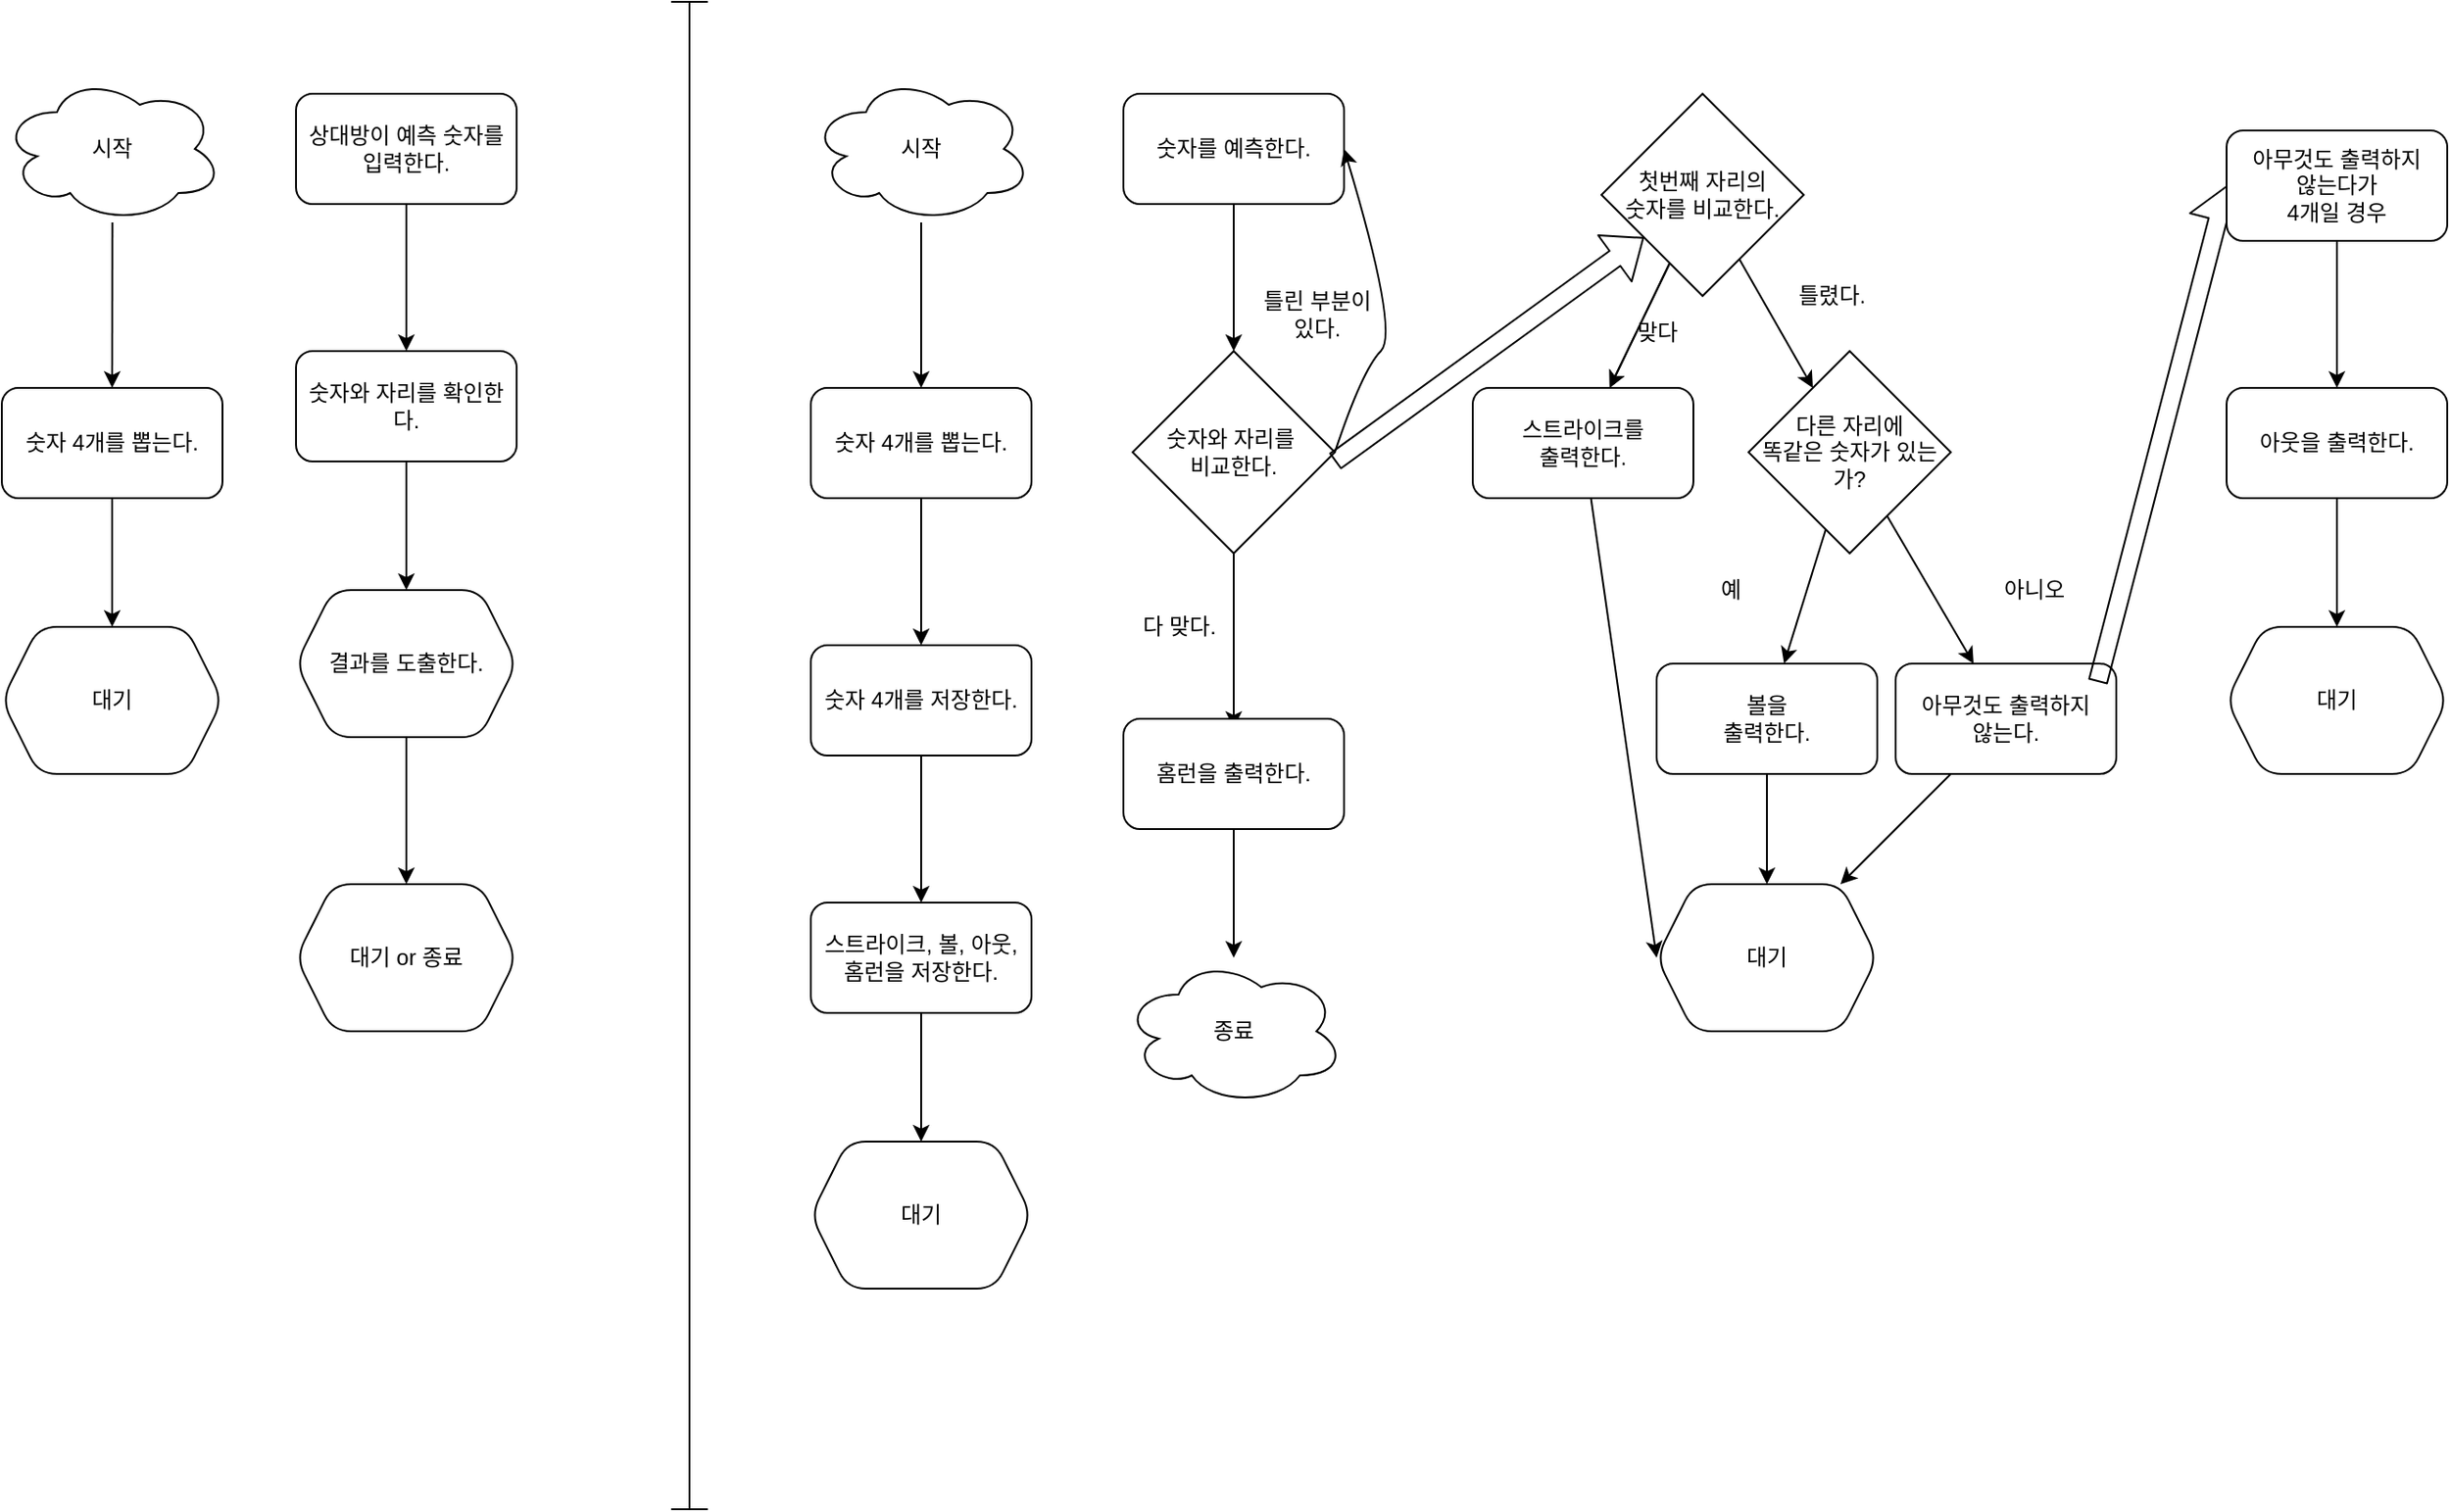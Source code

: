 <mxfile>
    <diagram id="o8k2ry04-RDx1UilzPFn" name="페이지-1">
        <mxGraphModel dx="976" dy="567" grid="1" gridSize="10" guides="1" tooltips="1" connect="1" arrows="1" fold="1" page="1" pageScale="1" pageWidth="827" pageHeight="1169" math="0" shadow="0">
            <root>
                <mxCell id="0"/>
                <mxCell id="1" parent="0"/>
                <mxCell id="4" value="" style="edgeStyle=none;html=1;" edge="1" parent="1" source="2" target="3">
                    <mxGeometry relative="1" as="geometry"/>
                </mxCell>
                <mxCell id="2" value="시작" style="ellipse;shape=cloud;whiteSpace=wrap;html=1;" vertex="1" parent="1">
                    <mxGeometry x="40" y="40" width="120" height="80" as="geometry"/>
                </mxCell>
                <mxCell id="6" value="" style="edgeStyle=none;html=1;" edge="1" parent="1" source="3" target="5">
                    <mxGeometry relative="1" as="geometry"/>
                </mxCell>
                <mxCell id="3" value="숫자 4개를 뽑는다." style="rounded=1;whiteSpace=wrap;html=1;" vertex="1" parent="1">
                    <mxGeometry x="40" y="210" width="120" height="60" as="geometry"/>
                </mxCell>
                <mxCell id="5" value="대기" style="shape=hexagon;perimeter=hexagonPerimeter2;whiteSpace=wrap;html=1;fixedSize=1;rounded=1;" vertex="1" parent="1">
                    <mxGeometry x="40" y="340" width="120" height="80" as="geometry"/>
                </mxCell>
                <mxCell id="9" value="" style="edgeStyle=none;html=1;" edge="1" parent="1" source="7" target="8">
                    <mxGeometry relative="1" as="geometry"/>
                </mxCell>
                <mxCell id="7" value="상대방이 예측 숫자를&lt;br&gt;입력한다." style="rounded=1;whiteSpace=wrap;html=1;" vertex="1" parent="1">
                    <mxGeometry x="200" y="50" width="120" height="60" as="geometry"/>
                </mxCell>
                <mxCell id="11" value="" style="edgeStyle=none;html=1;" edge="1" parent="1" source="8" target="10">
                    <mxGeometry relative="1" as="geometry"/>
                </mxCell>
                <mxCell id="8" value="숫자와 자리를 확인한다." style="rounded=1;whiteSpace=wrap;html=1;" vertex="1" parent="1">
                    <mxGeometry x="200" y="190" width="120" height="60" as="geometry"/>
                </mxCell>
                <mxCell id="13" value="" style="edgeStyle=none;html=1;" edge="1" parent="1" source="10" target="12">
                    <mxGeometry relative="1" as="geometry"/>
                </mxCell>
                <mxCell id="10" value="결과를 도출한다." style="shape=hexagon;perimeter=hexagonPerimeter2;whiteSpace=wrap;html=1;fixedSize=1;rounded=1;" vertex="1" parent="1">
                    <mxGeometry x="200" y="320" width="120" height="80" as="geometry"/>
                </mxCell>
                <mxCell id="12" value="대기 or 종료" style="shape=hexagon;perimeter=hexagonPerimeter2;whiteSpace=wrap;html=1;fixedSize=1;rounded=1;" vertex="1" parent="1">
                    <mxGeometry x="200" y="480" width="120" height="80" as="geometry"/>
                </mxCell>
                <mxCell id="14" value="" style="shape=crossbar;whiteSpace=wrap;html=1;rounded=1;direction=south;" vertex="1" parent="1">
                    <mxGeometry x="404" width="20" height="820" as="geometry"/>
                </mxCell>
                <mxCell id="17" value="" style="edgeStyle=none;html=1;" edge="1" parent="1" source="15" target="16">
                    <mxGeometry relative="1" as="geometry"/>
                </mxCell>
                <mxCell id="15" value="시작" style="ellipse;shape=cloud;whiteSpace=wrap;html=1;" vertex="1" parent="1">
                    <mxGeometry x="480" y="40" width="120" height="80" as="geometry"/>
                </mxCell>
                <mxCell id="19" value="" style="edgeStyle=none;html=1;" edge="1" parent="1" source="16" target="18">
                    <mxGeometry relative="1" as="geometry"/>
                </mxCell>
                <mxCell id="16" value="숫자 4개를 뽑는다." style="rounded=1;whiteSpace=wrap;html=1;" vertex="1" parent="1">
                    <mxGeometry x="480" y="210" width="120" height="60" as="geometry"/>
                </mxCell>
                <mxCell id="21" value="" style="edgeStyle=none;html=1;" edge="1" parent="1" source="18" target="20">
                    <mxGeometry relative="1" as="geometry"/>
                </mxCell>
                <mxCell id="18" value="숫자 4개를 저장한다." style="rounded=1;whiteSpace=wrap;html=1;" vertex="1" parent="1">
                    <mxGeometry x="480" y="350" width="120" height="60" as="geometry"/>
                </mxCell>
                <mxCell id="23" value="" style="edgeStyle=none;html=1;" edge="1" parent="1" source="20" target="22">
                    <mxGeometry relative="1" as="geometry"/>
                </mxCell>
                <mxCell id="20" value="스트라이크, 볼, 아웃, 홈런을 저장한다." style="rounded=1;whiteSpace=wrap;html=1;" vertex="1" parent="1">
                    <mxGeometry x="480" y="490" width="120" height="60" as="geometry"/>
                </mxCell>
                <mxCell id="22" value="대기" style="shape=hexagon;perimeter=hexagonPerimeter2;whiteSpace=wrap;html=1;fixedSize=1;rounded=1;" vertex="1" parent="1">
                    <mxGeometry x="480" y="620" width="120" height="80" as="geometry"/>
                </mxCell>
                <mxCell id="26" value="" style="edgeStyle=none;html=1;" edge="1" parent="1" source="24">
                    <mxGeometry relative="1" as="geometry">
                        <mxPoint x="710" y="190" as="targetPoint"/>
                    </mxGeometry>
                </mxCell>
                <mxCell id="24" value="숫자를 예측한다." style="rounded=1;whiteSpace=wrap;html=1;" vertex="1" parent="1">
                    <mxGeometry x="650" y="50" width="120" height="60" as="geometry"/>
                </mxCell>
                <mxCell id="29" value="" style="edgeStyle=none;html=1;" edge="1" parent="1" source="27">
                    <mxGeometry relative="1" as="geometry">
                        <mxPoint x="710" y="395" as="targetPoint"/>
                    </mxGeometry>
                </mxCell>
                <mxCell id="27" value="숫자와 자리를&amp;nbsp;&lt;br&gt;비교한다." style="rhombus;whiteSpace=wrap;html=1;" vertex="1" parent="1">
                    <mxGeometry x="655" y="190" width="110" height="110" as="geometry"/>
                </mxCell>
                <mxCell id="30" value="다 맞다." style="text;html=1;align=center;verticalAlign=middle;resizable=0;points=[];autosize=1;strokeColor=none;fillColor=none;" vertex="1" parent="1">
                    <mxGeometry x="650" y="330" width="60" height="20" as="geometry"/>
                </mxCell>
                <mxCell id="34" value="" style="edgeStyle=none;html=1;" edge="1" parent="1" source="32" target="33">
                    <mxGeometry relative="1" as="geometry"/>
                </mxCell>
                <mxCell id="32" value="홈런을 출력한다." style="rounded=1;whiteSpace=wrap;html=1;" vertex="1" parent="1">
                    <mxGeometry x="650" y="390" width="120" height="60" as="geometry"/>
                </mxCell>
                <mxCell id="33" value="종료" style="ellipse;shape=cloud;whiteSpace=wrap;html=1;rounded=1;" vertex="1" parent="1">
                    <mxGeometry x="650" y="520" width="120" height="80" as="geometry"/>
                </mxCell>
                <mxCell id="40" value="" style="curved=1;endArrow=classic;html=1;exitX=1;exitY=0.5;exitDx=0;exitDy=0;entryX=1;entryY=0.5;entryDx=0;entryDy=0;" edge="1" parent="1" source="27" target="24">
                    <mxGeometry width="50" height="50" relative="1" as="geometry">
                        <mxPoint x="830" y="290" as="sourcePoint"/>
                        <mxPoint x="880" y="240" as="targetPoint"/>
                        <Array as="points">
                            <mxPoint x="780" y="200"/>
                            <mxPoint x="800" y="180"/>
                        </Array>
                    </mxGeometry>
                </mxCell>
                <mxCell id="41" value="틀린 부분이&lt;br&gt;있다." style="text;html=1;align=center;verticalAlign=middle;resizable=0;points=[];autosize=1;strokeColor=none;fillColor=none;" vertex="1" parent="1">
                    <mxGeometry x="715" y="155" width="80" height="30" as="geometry"/>
                </mxCell>
                <mxCell id="47" value="" style="edgeStyle=none;html=1;" edge="1" parent="1" source="42" target="46">
                    <mxGeometry relative="1" as="geometry"/>
                </mxCell>
                <mxCell id="49" value="" style="edgeStyle=none;html=1;" edge="1" parent="1" source="42" target="46">
                    <mxGeometry relative="1" as="geometry"/>
                </mxCell>
                <mxCell id="51" value="" style="edgeStyle=none;html=1;" edge="1" parent="1" source="42" target="50">
                    <mxGeometry relative="1" as="geometry"/>
                </mxCell>
                <mxCell id="42" value="첫번째 자리의&lt;br&gt;숫자를 비교한다." style="rhombus;whiteSpace=wrap;html=1;" vertex="1" parent="1">
                    <mxGeometry x="910" y="50" width="110" height="110" as="geometry"/>
                </mxCell>
                <mxCell id="45" value="" style="shape=flexArrow;endArrow=classic;html=1;" edge="1" parent="1" target="42">
                    <mxGeometry width="50" height="50" relative="1" as="geometry">
                        <mxPoint x="765" y="250" as="sourcePoint"/>
                        <mxPoint x="815" y="200" as="targetPoint"/>
                    </mxGeometry>
                </mxCell>
                <mxCell id="64" value="" style="edgeStyle=none;html=1;entryX=0;entryY=0.5;entryDx=0;entryDy=0;" edge="1" parent="1" source="46" target="60">
                    <mxGeometry relative="1" as="geometry">
                        <mxPoint x="891.333" y="320" as="targetPoint"/>
                    </mxGeometry>
                </mxCell>
                <mxCell id="46" value="스트라이크를&lt;br&gt;출력한다." style="rounded=1;whiteSpace=wrap;html=1;" vertex="1" parent="1">
                    <mxGeometry x="840" y="210" width="120" height="60" as="geometry"/>
                </mxCell>
                <mxCell id="48" value="맞다" style="text;html=1;align=center;verticalAlign=middle;resizable=0;points=[];autosize=1;strokeColor=none;fillColor=none;" vertex="1" parent="1">
                    <mxGeometry x="920" y="170" width="40" height="20" as="geometry"/>
                </mxCell>
                <mxCell id="55" value="" style="edgeStyle=none;html=1;" edge="1" parent="1" source="50" target="54">
                    <mxGeometry relative="1" as="geometry"/>
                </mxCell>
                <mxCell id="57" value="" style="edgeStyle=none;html=1;" edge="1" parent="1" source="50" target="56">
                    <mxGeometry relative="1" as="geometry"/>
                </mxCell>
                <mxCell id="50" value="다른 자리에&lt;br&gt;똑같은 숫자가 있는가?" style="rhombus;whiteSpace=wrap;html=1;" vertex="1" parent="1">
                    <mxGeometry x="990" y="190" width="110" height="110" as="geometry"/>
                </mxCell>
                <mxCell id="52" value="틀렸다." style="text;html=1;align=center;verticalAlign=middle;resizable=0;points=[];autosize=1;strokeColor=none;fillColor=none;" vertex="1" parent="1">
                    <mxGeometry x="1010" y="150" width="50" height="20" as="geometry"/>
                </mxCell>
                <mxCell id="61" value="" style="edgeStyle=none;html=1;" edge="1" parent="1" source="54" target="60">
                    <mxGeometry relative="1" as="geometry"/>
                </mxCell>
                <mxCell id="54" value="볼을&lt;br&gt;출력한다." style="rounded=1;whiteSpace=wrap;html=1;" vertex="1" parent="1">
                    <mxGeometry x="940" y="360" width="120" height="60" as="geometry"/>
                </mxCell>
                <mxCell id="62" value="" style="edgeStyle=none;html=1;" edge="1" parent="1" source="56" target="60">
                    <mxGeometry relative="1" as="geometry"/>
                </mxCell>
                <mxCell id="56" value="아무것도 출력하지&lt;br&gt;않는다." style="rounded=1;whiteSpace=wrap;html=1;" vertex="1" parent="1">
                    <mxGeometry x="1070" y="360" width="120" height="60" as="geometry"/>
                </mxCell>
                <mxCell id="58" value="예" style="text;html=1;align=center;verticalAlign=middle;resizable=0;points=[];autosize=1;strokeColor=none;fillColor=none;" vertex="1" parent="1">
                    <mxGeometry x="965" y="310" width="30" height="20" as="geometry"/>
                </mxCell>
                <mxCell id="59" value="아니오" style="text;html=1;align=center;verticalAlign=middle;resizable=0;points=[];autosize=1;strokeColor=none;fillColor=none;" vertex="1" parent="1">
                    <mxGeometry x="1120" y="310" width="50" height="20" as="geometry"/>
                </mxCell>
                <mxCell id="60" value="대기" style="shape=hexagon;perimeter=hexagonPerimeter2;whiteSpace=wrap;html=1;fixedSize=1;rounded=1;" vertex="1" parent="1">
                    <mxGeometry x="940" y="480" width="120" height="80" as="geometry"/>
                </mxCell>
                <mxCell id="65" value="" style="shape=flexArrow;endArrow=classic;html=1;" edge="1" parent="1">
                    <mxGeometry width="50" height="50" relative="1" as="geometry">
                        <mxPoint x="1180" y="370" as="sourcePoint"/>
                        <mxPoint x="1250" y="100" as="targetPoint"/>
                    </mxGeometry>
                </mxCell>
                <mxCell id="68" value="" style="edgeStyle=none;html=1;" edge="1" parent="1" source="66" target="67">
                    <mxGeometry relative="1" as="geometry"/>
                </mxCell>
                <mxCell id="66" value="아무것도 출력하지&lt;br&gt;않는다가&lt;br&gt;4개일 경우" style="rounded=1;whiteSpace=wrap;html=1;" vertex="1" parent="1">
                    <mxGeometry x="1250" y="70" width="120" height="60" as="geometry"/>
                </mxCell>
                <mxCell id="70" value="" style="edgeStyle=none;html=1;" edge="1" parent="1" source="67" target="69">
                    <mxGeometry relative="1" as="geometry"/>
                </mxCell>
                <mxCell id="67" value="아웃을 출력한다." style="rounded=1;whiteSpace=wrap;html=1;" vertex="1" parent="1">
                    <mxGeometry x="1250" y="210" width="120" height="60" as="geometry"/>
                </mxCell>
                <mxCell id="69" value="대기" style="shape=hexagon;perimeter=hexagonPerimeter2;whiteSpace=wrap;html=1;fixedSize=1;rounded=1;" vertex="1" parent="1">
                    <mxGeometry x="1250" y="340" width="120" height="80" as="geometry"/>
                </mxCell>
            </root>
        </mxGraphModel>
    </diagram>
</mxfile>